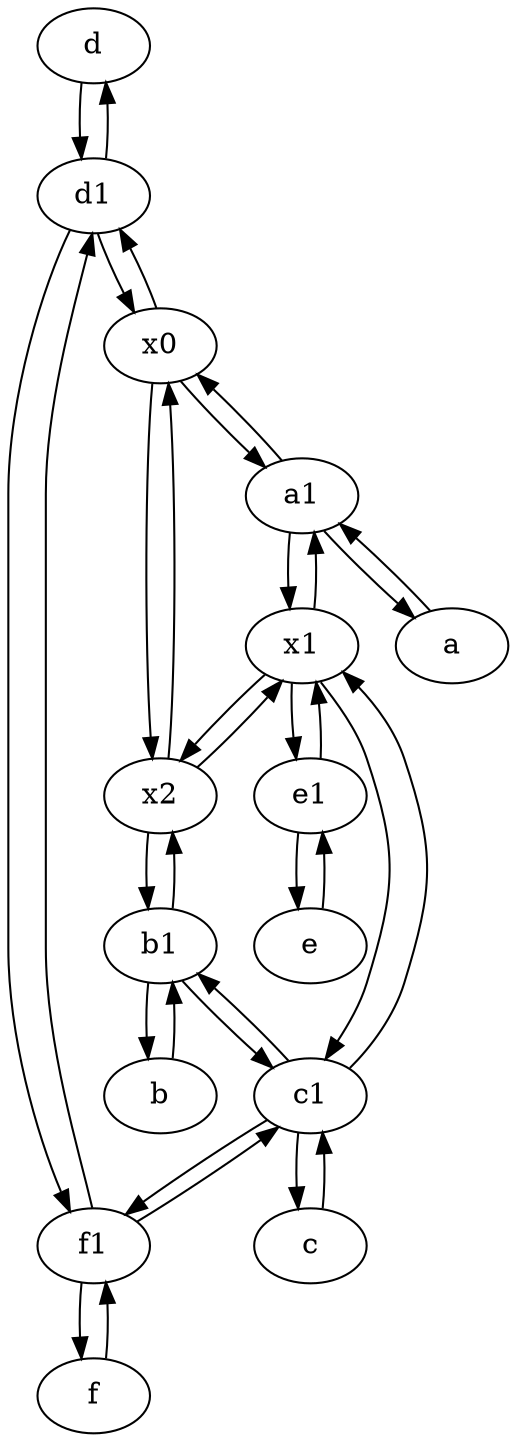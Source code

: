 digraph  {
	d [pos="20,30!"];
	f1;
	e [pos="30,50!"];
	x1;
	d1 [pos="25,30!"];
	x2;
	e1 [pos="25,45!"];
	a1 [pos="40,15!"];
	b [pos="50,20!"];
	a [pos="40,10!"];
	f [pos="15,45!"];
	x0;
	c [pos="20,10!"];
	c1 [pos="30,15!"];
	b1 [pos="45,20!"];
	d1 -> d;
	x1 -> e1;
	c -> c1;
	x2 -> b1;
	c1 -> c;
	d -> d1;
	x0 -> a1;
	f1 -> f;
	c1 -> x1;
	b1 -> b;
	x1 -> c1;
	x2 -> x0;
	d1 -> x0;
	c1 -> b1;
	x1 -> a1;
	x1 -> x2;
	x0 -> x2;
	x0 -> d1;
	e -> e1;
	a1 -> a;
	e1 -> x1;
	a1 -> x0;
	b1 -> x2;
	f -> f1;
	c1 -> f1;
	x2 -> x1;
	b1 -> c1;
	d1 -> f1;
	a1 -> x1;
	b -> b1;
	e1 -> e;
	f1 -> d1;
	f1 -> c1;
	a -> a1;

	}